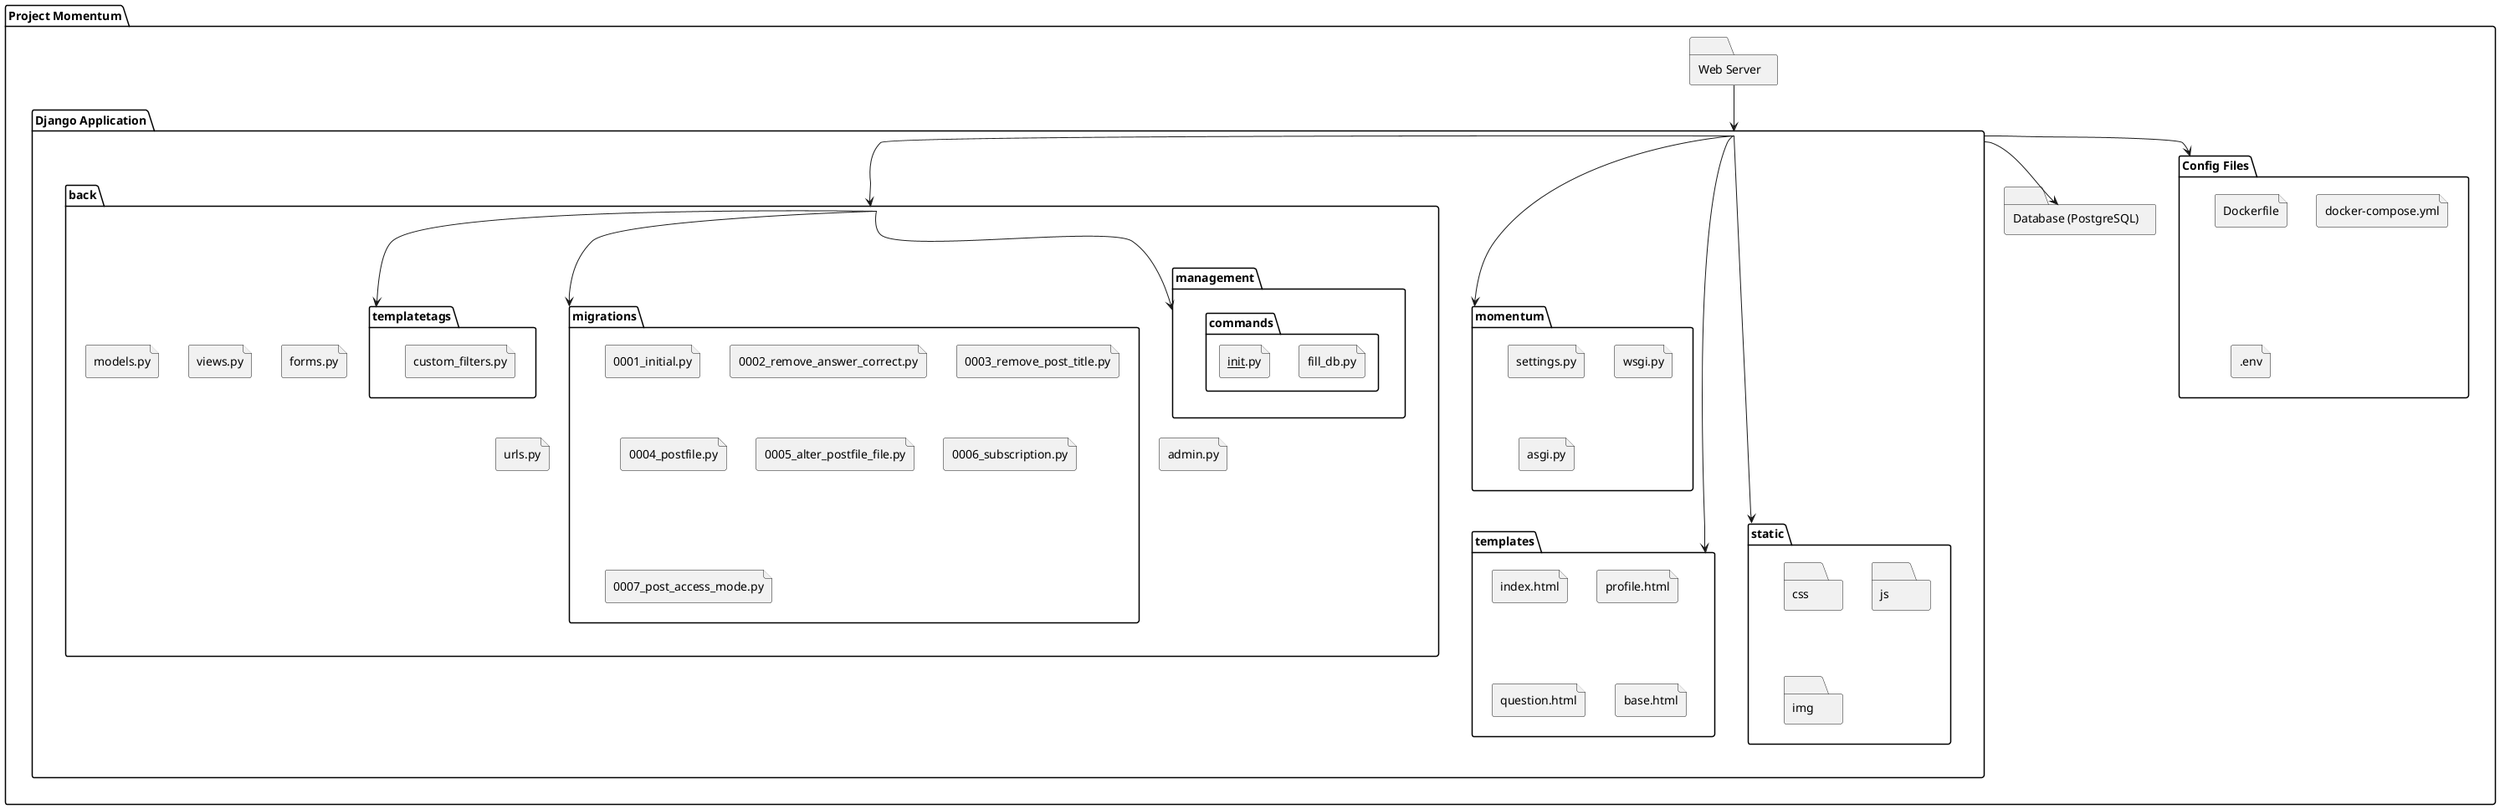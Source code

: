 
@startuml
skinparam componentStyle rectangle

package "Project Momentum" {
    folder "Web Server" as WebServer
    folder "Django Application" as DjangoApp {
        folder "back" as BackApp {
            file "models.py"
            file "views.py"
            file "forms.py"
            file "urls.py"
            file "admin.py"
            folder "management" as Management {
                folder "commands" as Commands {
                    file "fill_db.py"
                    file "__init__.py"
                }
                file "__init__.py"
            }
            folder "migrations" as Migrations {
                file "0001_initial.py"
                file "0002_remove_answer_correct.py"
                file "0003_remove_post_title.py"
                file "0004_postfile.py"
                file "0005_alter_postfile_file.py"
                file "0006_subscription.py"
                file "0007_post_access_mode.py"
                file "__init__.py"
            }
            folder "templatetags" as TemplateTags {
                file "custom_filters.py"
                file "__init__.py"
            }
        }
        folder "momentum" as CoreApp {
            file "settings.py"
            file "urls.py"
            file "wsgi.py"
            file "asgi.py"
            file "__init__.py"
        }
        folder "templates" as Templates {
            file "index.html"
            file "profile.html"
            file "question.html"
            file "base.html"
        }
        folder "static" as StaticFiles {
            folder "css"
            folder "js"
            folder "img"
        }
    }
    folder "Database (PostgreSQL)" as Database
    folder "Config Files" as Config {
        file "Dockerfile"
        file "docker-compose.yml"
        file ".env"
    }
}

WebServer --> DjangoApp
DjangoApp --> BackApp
BackApp --> Management
BackApp --> Migrations
BackApp --> TemplateTags
DjangoApp --> CoreApp
DjangoApp --> Templates
DjangoApp --> StaticFiles
DjangoApp --> Database
DjangoApp --> Config
@enduml
